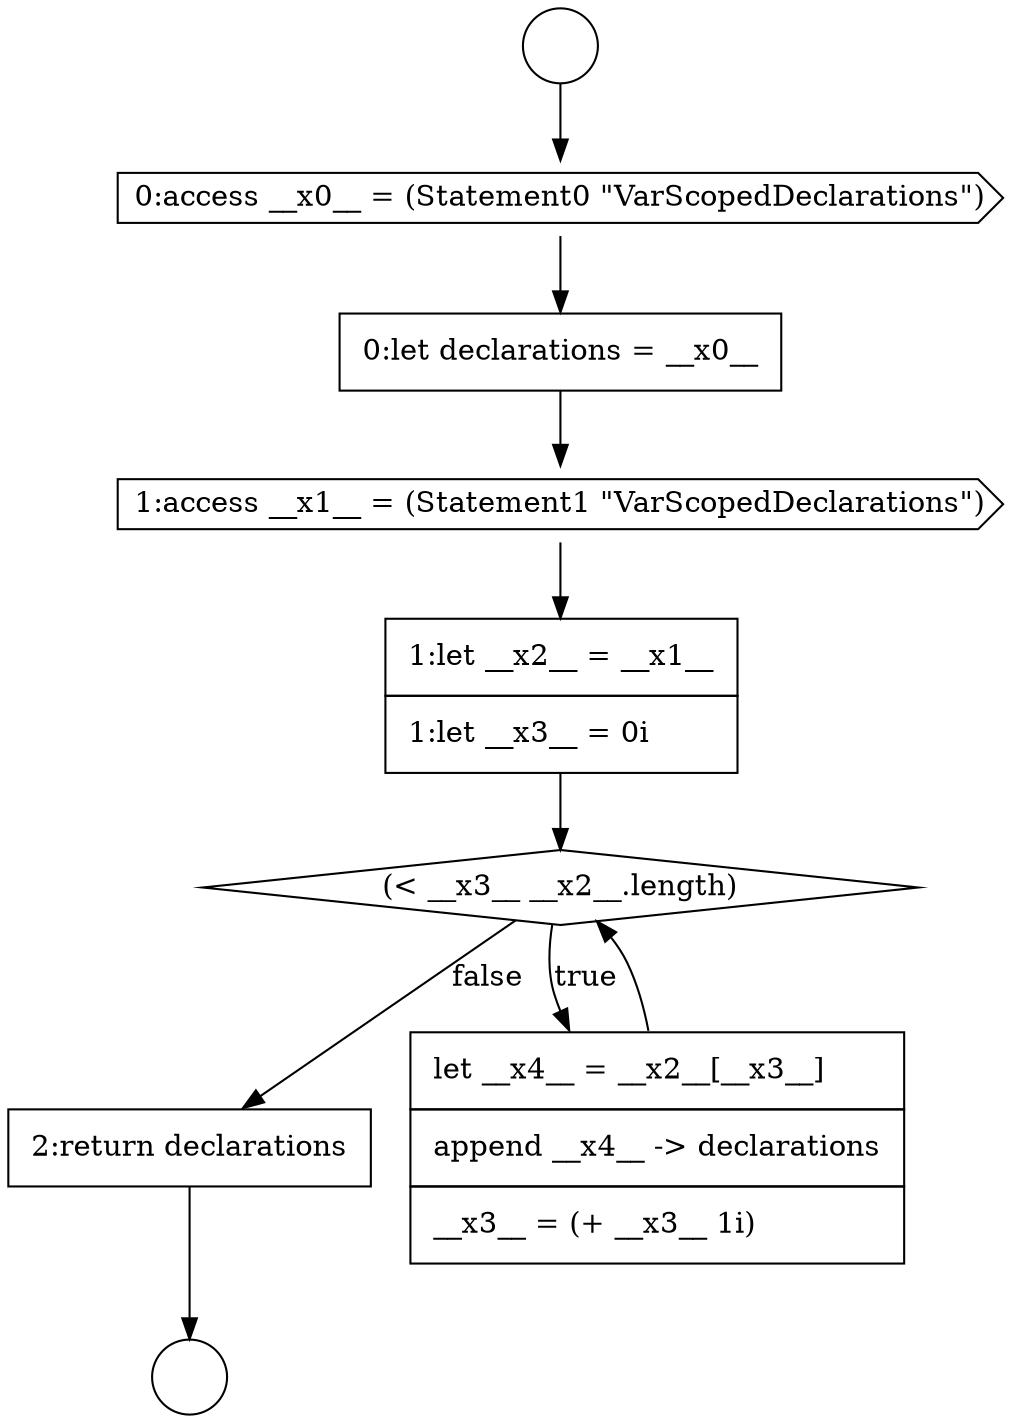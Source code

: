 digraph {
  node7198 [shape=circle label=" " color="black" fillcolor="white" style=filled]
  node7203 [shape=diamond, label=<<font color="black">(&lt; __x3__ __x2__.length)</font>> color="black" fillcolor="white" style=filled]
  node7197 [shape=circle label=" " color="black" fillcolor="white" style=filled]
  node7201 [shape=cds, label=<<font color="black">1:access __x1__ = (Statement1 &quot;VarScopedDeclarations&quot;)</font>> color="black" fillcolor="white" style=filled]
  node7200 [shape=none, margin=0, label=<<font color="black">
    <table border="0" cellborder="1" cellspacing="0" cellpadding="10">
      <tr><td align="left">0:let declarations = __x0__</td></tr>
    </table>
  </font>> color="black" fillcolor="white" style=filled]
  node7202 [shape=none, margin=0, label=<<font color="black">
    <table border="0" cellborder="1" cellspacing="0" cellpadding="10">
      <tr><td align="left">1:let __x2__ = __x1__</td></tr>
      <tr><td align="left">1:let __x3__ = 0i</td></tr>
    </table>
  </font>> color="black" fillcolor="white" style=filled]
  node7199 [shape=cds, label=<<font color="black">0:access __x0__ = (Statement0 &quot;VarScopedDeclarations&quot;)</font>> color="black" fillcolor="white" style=filled]
  node7205 [shape=none, margin=0, label=<<font color="black">
    <table border="0" cellborder="1" cellspacing="0" cellpadding="10">
      <tr><td align="left">2:return declarations</td></tr>
    </table>
  </font>> color="black" fillcolor="white" style=filled]
  node7204 [shape=none, margin=0, label=<<font color="black">
    <table border="0" cellborder="1" cellspacing="0" cellpadding="10">
      <tr><td align="left">let __x4__ = __x2__[__x3__]</td></tr>
      <tr><td align="left">append __x4__ -&gt; declarations</td></tr>
      <tr><td align="left">__x3__ = (+ __x3__ 1i)</td></tr>
    </table>
  </font>> color="black" fillcolor="white" style=filled]
  node7205 -> node7198 [ color="black"]
  node7204 -> node7203 [ color="black"]
  node7203 -> node7204 [label=<<font color="black">true</font>> color="black"]
  node7203 -> node7205 [label=<<font color="black">false</font>> color="black"]
  node7200 -> node7201 [ color="black"]
  node7202 -> node7203 [ color="black"]
  node7199 -> node7200 [ color="black"]
  node7197 -> node7199 [ color="black"]
  node7201 -> node7202 [ color="black"]
}
